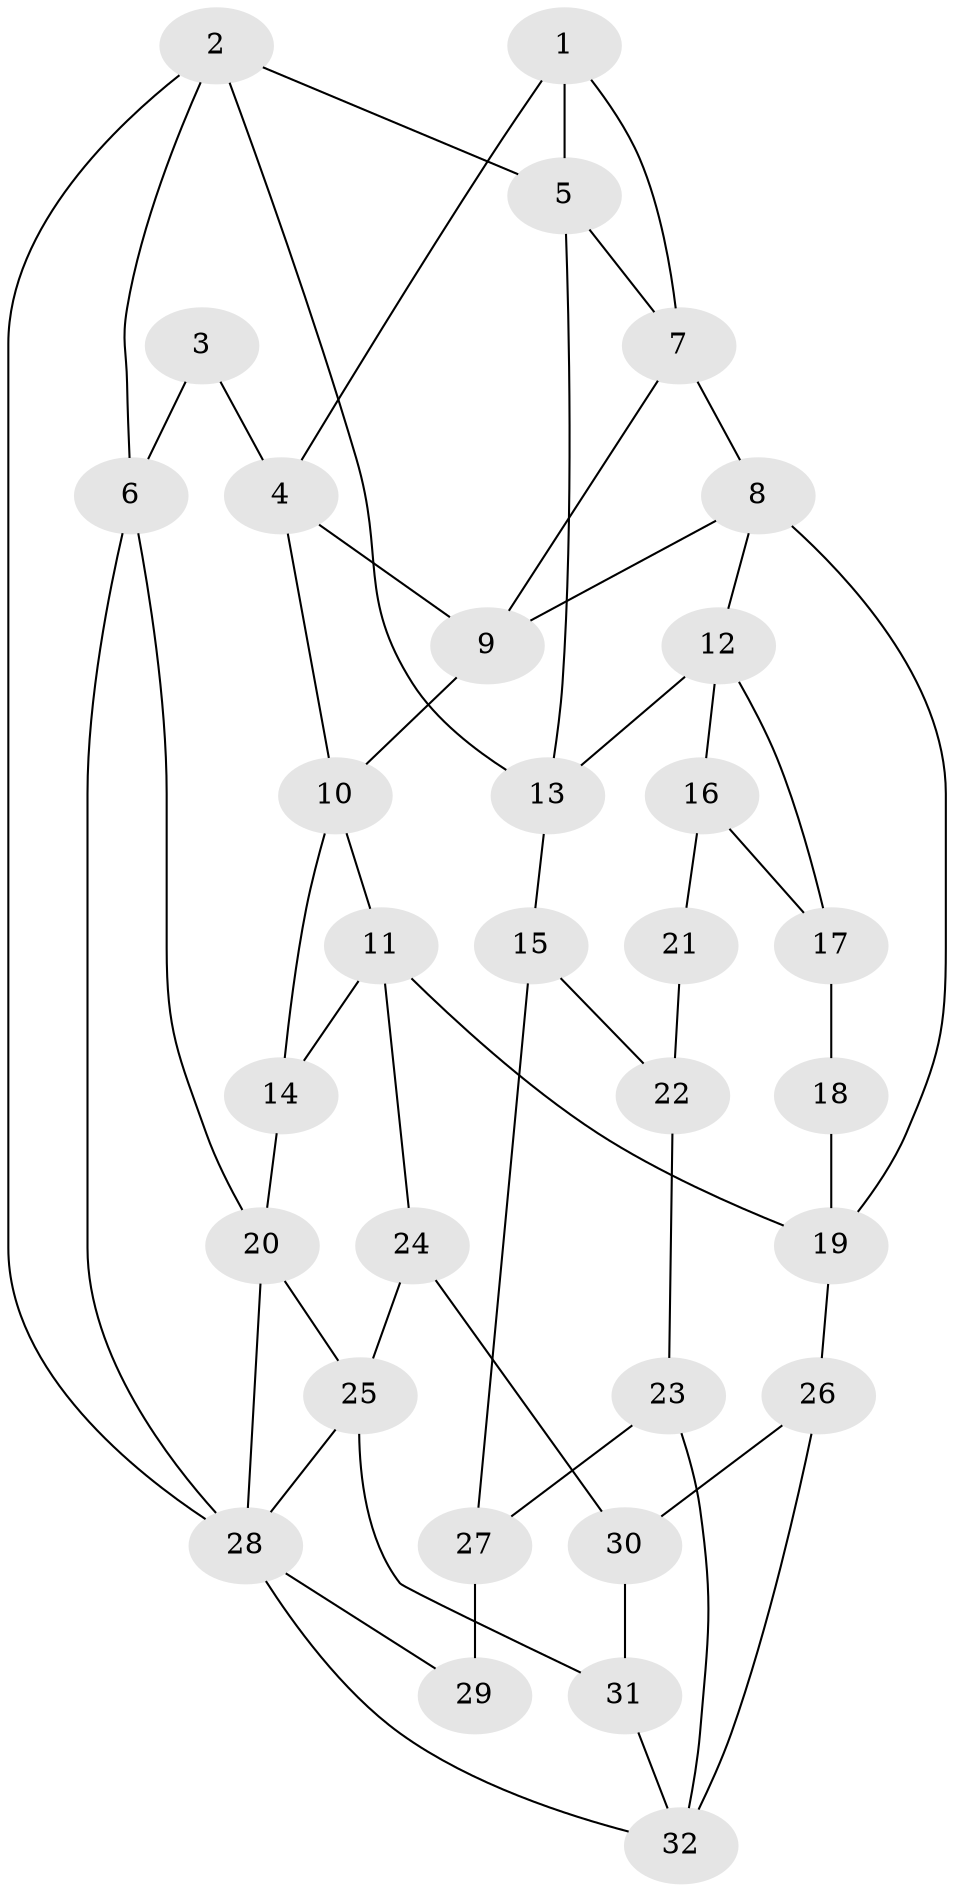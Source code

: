 // original degree distribution, {3: 0.03125, 4: 0.28125, 5: 0.4375, 6: 0.25}
// Generated by graph-tools (version 1.1) at 2025/03/03/09/25 03:03:19]
// undirected, 32 vertices, 55 edges
graph export_dot {
graph [start="1"]
  node [color=gray90,style=filled];
  1;
  2;
  3;
  4;
  5;
  6;
  7;
  8;
  9;
  10;
  11;
  12;
  13;
  14;
  15;
  16;
  17;
  18;
  19;
  20;
  21;
  22;
  23;
  24;
  25;
  26;
  27;
  28;
  29;
  30;
  31;
  32;
  1 -- 4 [weight=1.0];
  1 -- 5 [weight=1.0];
  1 -- 7 [weight=1.0];
  2 -- 5 [weight=1.0];
  2 -- 6 [weight=1.0];
  2 -- 13 [weight=1.0];
  2 -- 28 [weight=1.0];
  3 -- 4 [weight=1.0];
  3 -- 6 [weight=2.0];
  4 -- 9 [weight=1.0];
  4 -- 10 [weight=1.0];
  5 -- 7 [weight=1.0];
  5 -- 13 [weight=1.0];
  6 -- 20 [weight=1.0];
  6 -- 28 [weight=1.0];
  7 -- 8 [weight=1.0];
  7 -- 9 [weight=1.0];
  8 -- 9 [weight=1.0];
  8 -- 12 [weight=1.0];
  8 -- 19 [weight=1.0];
  9 -- 10 [weight=1.0];
  10 -- 11 [weight=1.0];
  10 -- 14 [weight=1.0];
  11 -- 14 [weight=1.0];
  11 -- 19 [weight=1.0];
  11 -- 24 [weight=1.0];
  12 -- 13 [weight=1.0];
  12 -- 16 [weight=1.0];
  12 -- 17 [weight=1.0];
  13 -- 15 [weight=1.0];
  14 -- 20 [weight=2.0];
  15 -- 22 [weight=1.0];
  15 -- 27 [weight=1.0];
  16 -- 17 [weight=1.0];
  16 -- 21 [weight=2.0];
  17 -- 18 [weight=2.0];
  18 -- 19 [weight=2.0];
  19 -- 26 [weight=1.0];
  20 -- 25 [weight=1.0];
  20 -- 28 [weight=1.0];
  21 -- 22 [weight=2.0];
  22 -- 23 [weight=1.0];
  23 -- 27 [weight=1.0];
  23 -- 32 [weight=1.0];
  24 -- 25 [weight=1.0];
  24 -- 30 [weight=1.0];
  25 -- 28 [weight=1.0];
  25 -- 31 [weight=1.0];
  26 -- 30 [weight=2.0];
  26 -- 32 [weight=1.0];
  27 -- 29 [weight=2.0];
  28 -- 29 [weight=1.0];
  28 -- 32 [weight=1.0];
  30 -- 31 [weight=1.0];
  31 -- 32 [weight=1.0];
}
